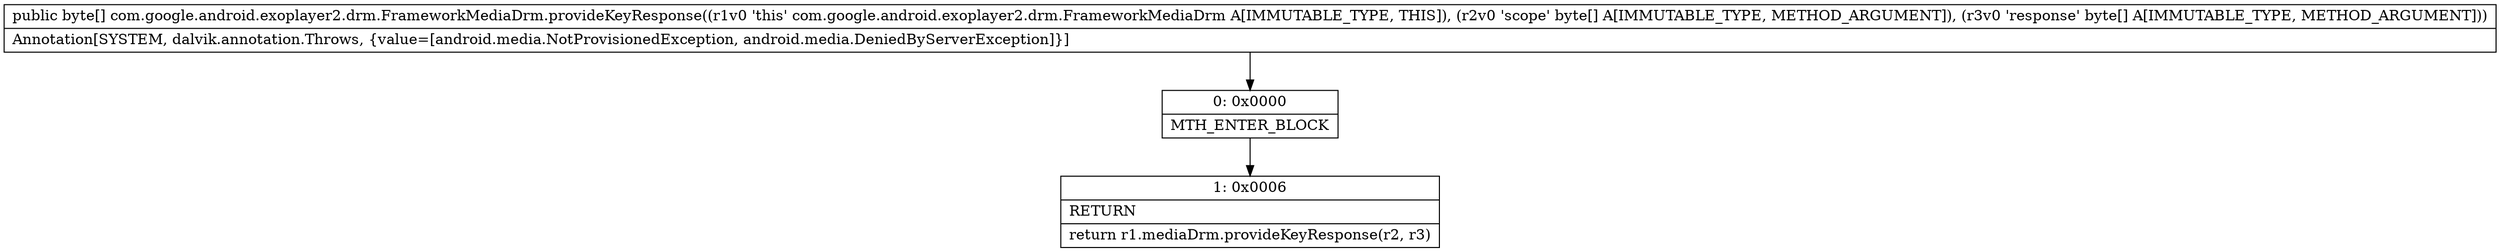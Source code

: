 digraph "CFG forcom.google.android.exoplayer2.drm.FrameworkMediaDrm.provideKeyResponse([B[B)[B" {
Node_0 [shape=record,label="{0\:\ 0x0000|MTH_ENTER_BLOCK\l}"];
Node_1 [shape=record,label="{1\:\ 0x0006|RETURN\l|return r1.mediaDrm.provideKeyResponse(r2, r3)\l}"];
MethodNode[shape=record,label="{public byte[] com.google.android.exoplayer2.drm.FrameworkMediaDrm.provideKeyResponse((r1v0 'this' com.google.android.exoplayer2.drm.FrameworkMediaDrm A[IMMUTABLE_TYPE, THIS]), (r2v0 'scope' byte[] A[IMMUTABLE_TYPE, METHOD_ARGUMENT]), (r3v0 'response' byte[] A[IMMUTABLE_TYPE, METHOD_ARGUMENT]))  | Annotation[SYSTEM, dalvik.annotation.Throws, \{value=[android.media.NotProvisionedException, android.media.DeniedByServerException]\}]\l}"];
MethodNode -> Node_0;
Node_0 -> Node_1;
}

